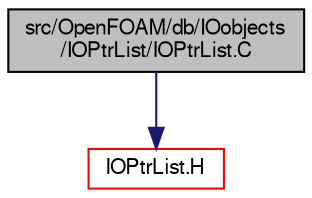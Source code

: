 digraph "src/OpenFOAM/db/IOobjects/IOPtrList/IOPtrList.C"
{
  bgcolor="transparent";
  edge [fontname="FreeSans",fontsize="10",labelfontname="FreeSans",labelfontsize="10"];
  node [fontname="FreeSans",fontsize="10",shape=record];
  Node0 [label="src/OpenFOAM/db/IOobjects\l/IOPtrList/IOPtrList.C",height=0.2,width=0.4,color="black", fillcolor="grey75", style="filled", fontcolor="black"];
  Node0 -> Node1 [color="midnightblue",fontsize="10",style="solid",fontname="FreeSans"];
  Node1 [label="IOPtrList.H",height=0.2,width=0.4,color="red",URL="$a09053.html"];
}
